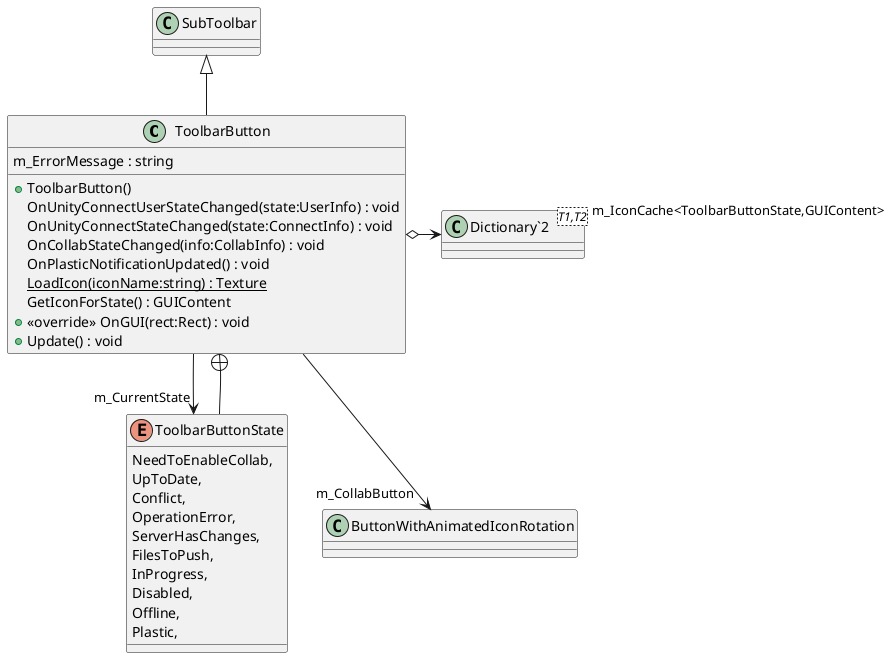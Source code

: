 @startuml
class ToolbarButton {
    m_ErrorMessage : string
    + ToolbarButton()
    OnUnityConnectUserStateChanged(state:UserInfo) : void
    OnUnityConnectStateChanged(state:ConnectInfo) : void
    OnCollabStateChanged(info:CollabInfo) : void
    OnPlasticNotificationUpdated() : void
    {static} LoadIcon(iconName:string) : Texture
    GetIconForState() : GUIContent
    + <<override>> OnGUI(rect:Rect) : void
    + Update() : void
}
enum ToolbarButtonState {
    NeedToEnableCollab,
    UpToDate,
    Conflict,
    OperationError,
    ServerHasChanges,
    FilesToPush,
    InProgress,
    Disabled,
    Offline,
    Plastic,
}
class "Dictionary`2"<T1,T2> {
}
SubToolbar <|-- ToolbarButton
ToolbarButton --> "m_CurrentState" ToolbarButtonState
ToolbarButton o-> "m_IconCache<ToolbarButtonState,GUIContent>" "Dictionary`2"
ToolbarButton --> "m_CollabButton" ButtonWithAnimatedIconRotation
ToolbarButton +-- ToolbarButtonState
@enduml
